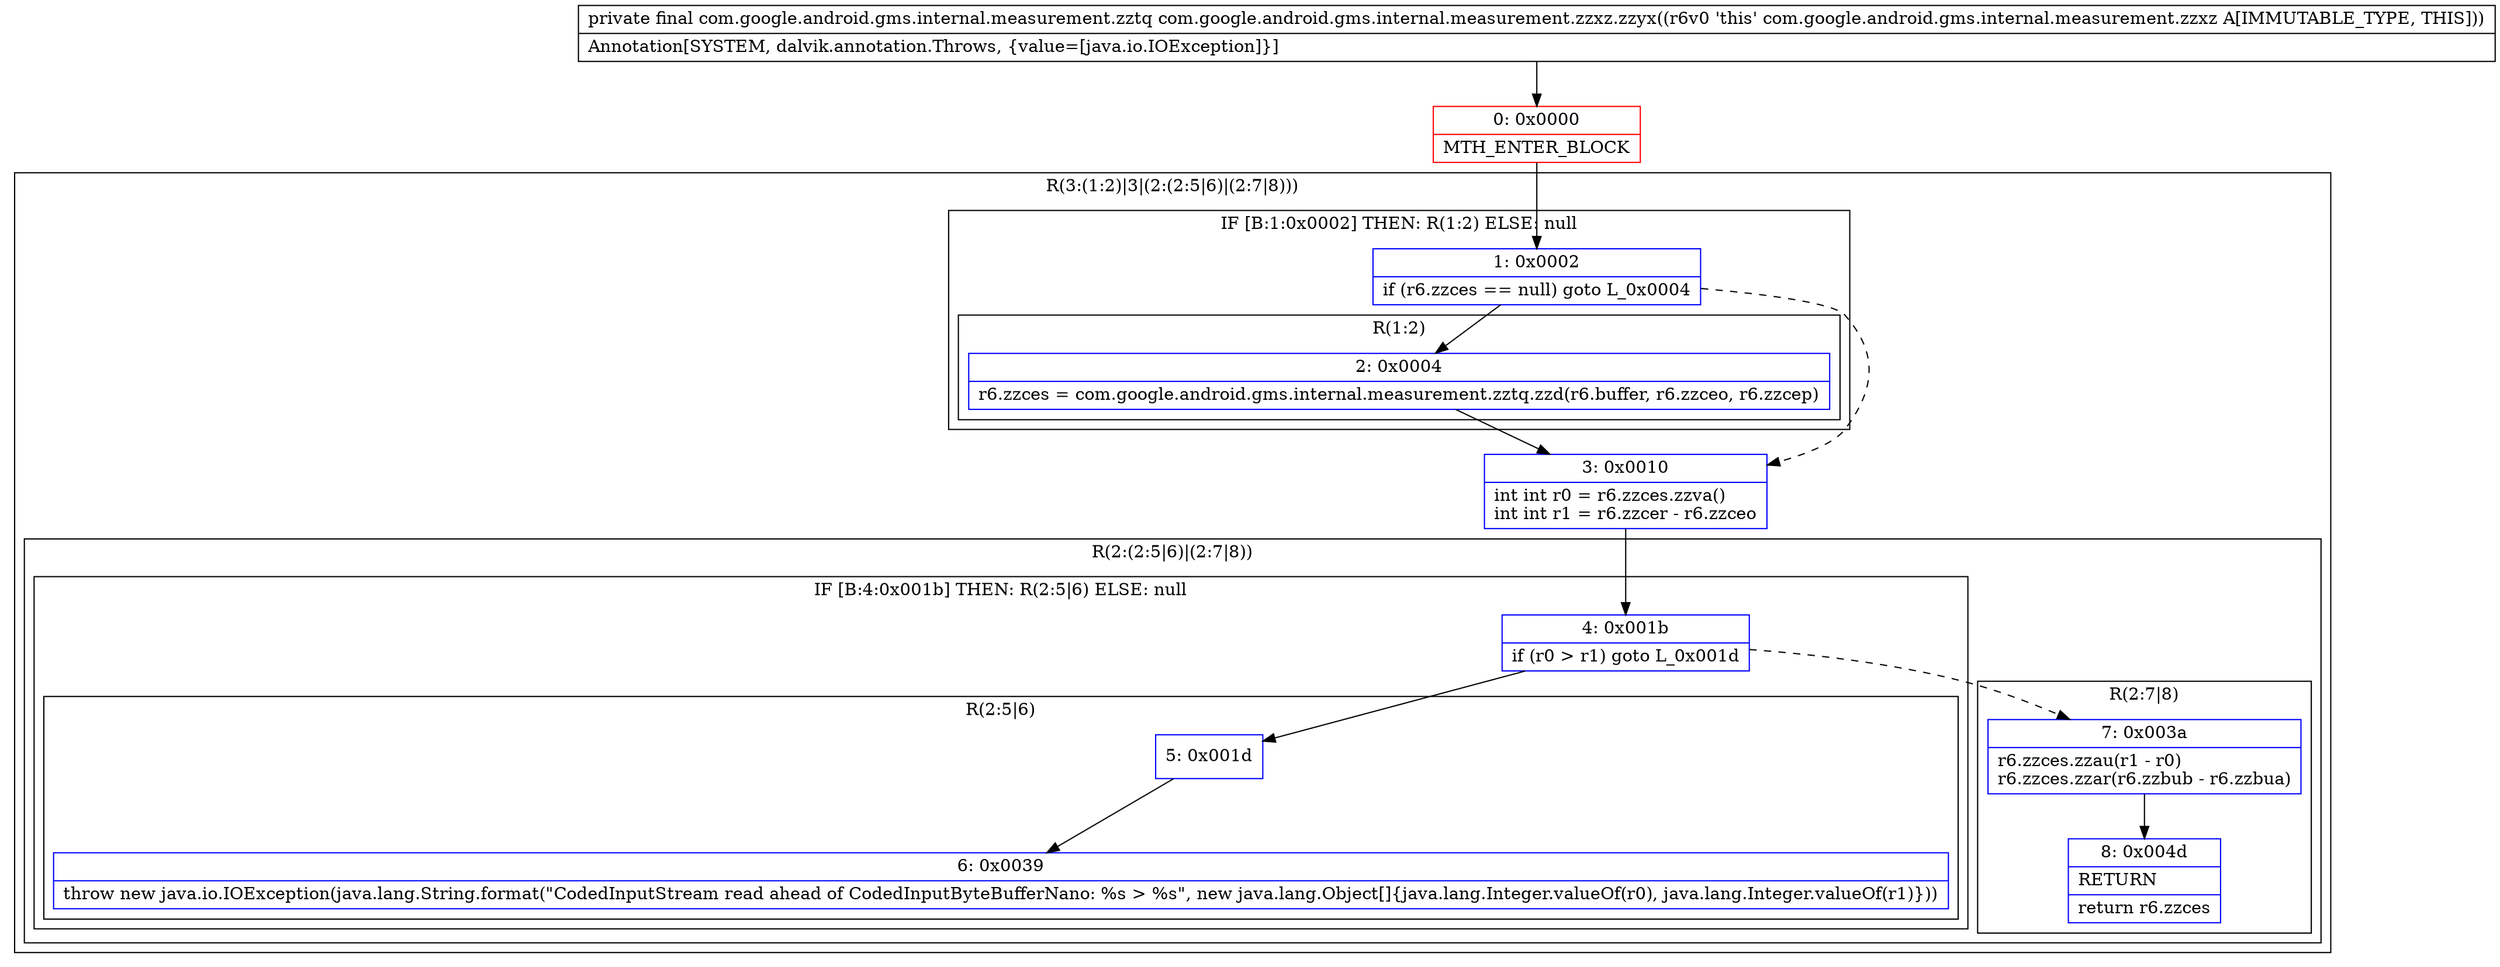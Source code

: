 digraph "CFG forcom.google.android.gms.internal.measurement.zzxz.zzyx()Lcom\/google\/android\/gms\/internal\/measurement\/zztq;" {
subgraph cluster_Region_1805557121 {
label = "R(3:(1:2)|3|(2:(2:5|6)|(2:7|8)))";
node [shape=record,color=blue];
subgraph cluster_IfRegion_1274151914 {
label = "IF [B:1:0x0002] THEN: R(1:2) ELSE: null";
node [shape=record,color=blue];
Node_1 [shape=record,label="{1\:\ 0x0002|if (r6.zzces == null) goto L_0x0004\l}"];
subgraph cluster_Region_284126329 {
label = "R(1:2)";
node [shape=record,color=blue];
Node_2 [shape=record,label="{2\:\ 0x0004|r6.zzces = com.google.android.gms.internal.measurement.zztq.zzd(r6.buffer, r6.zzceo, r6.zzcep)\l}"];
}
}
Node_3 [shape=record,label="{3\:\ 0x0010|int int r0 = r6.zzces.zzva()\lint int r1 = r6.zzcer \- r6.zzceo\l}"];
subgraph cluster_Region_869315994 {
label = "R(2:(2:5|6)|(2:7|8))";
node [shape=record,color=blue];
subgraph cluster_IfRegion_808295345 {
label = "IF [B:4:0x001b] THEN: R(2:5|6) ELSE: null";
node [shape=record,color=blue];
Node_4 [shape=record,label="{4\:\ 0x001b|if (r0 \> r1) goto L_0x001d\l}"];
subgraph cluster_Region_903450918 {
label = "R(2:5|6)";
node [shape=record,color=blue];
Node_5 [shape=record,label="{5\:\ 0x001d}"];
Node_6 [shape=record,label="{6\:\ 0x0039|throw new java.io.IOException(java.lang.String.format(\"CodedInputStream read ahead of CodedInputByteBufferNano: %s \> %s\", new java.lang.Object[]\{java.lang.Integer.valueOf(r0), java.lang.Integer.valueOf(r1)\}))\l}"];
}
}
subgraph cluster_Region_1108520532 {
label = "R(2:7|8)";
node [shape=record,color=blue];
Node_7 [shape=record,label="{7\:\ 0x003a|r6.zzces.zzau(r1 \- r0)\lr6.zzces.zzar(r6.zzbub \- r6.zzbua)\l}"];
Node_8 [shape=record,label="{8\:\ 0x004d|RETURN\l|return r6.zzces\l}"];
}
}
}
Node_0 [shape=record,color=red,label="{0\:\ 0x0000|MTH_ENTER_BLOCK\l}"];
MethodNode[shape=record,label="{private final com.google.android.gms.internal.measurement.zztq com.google.android.gms.internal.measurement.zzxz.zzyx((r6v0 'this' com.google.android.gms.internal.measurement.zzxz A[IMMUTABLE_TYPE, THIS]))  | Annotation[SYSTEM, dalvik.annotation.Throws, \{value=[java.io.IOException]\}]\l}"];
MethodNode -> Node_0;
Node_1 -> Node_2;
Node_1 -> Node_3[style=dashed];
Node_2 -> Node_3;
Node_3 -> Node_4;
Node_4 -> Node_5;
Node_4 -> Node_7[style=dashed];
Node_5 -> Node_6;
Node_7 -> Node_8;
Node_0 -> Node_1;
}

